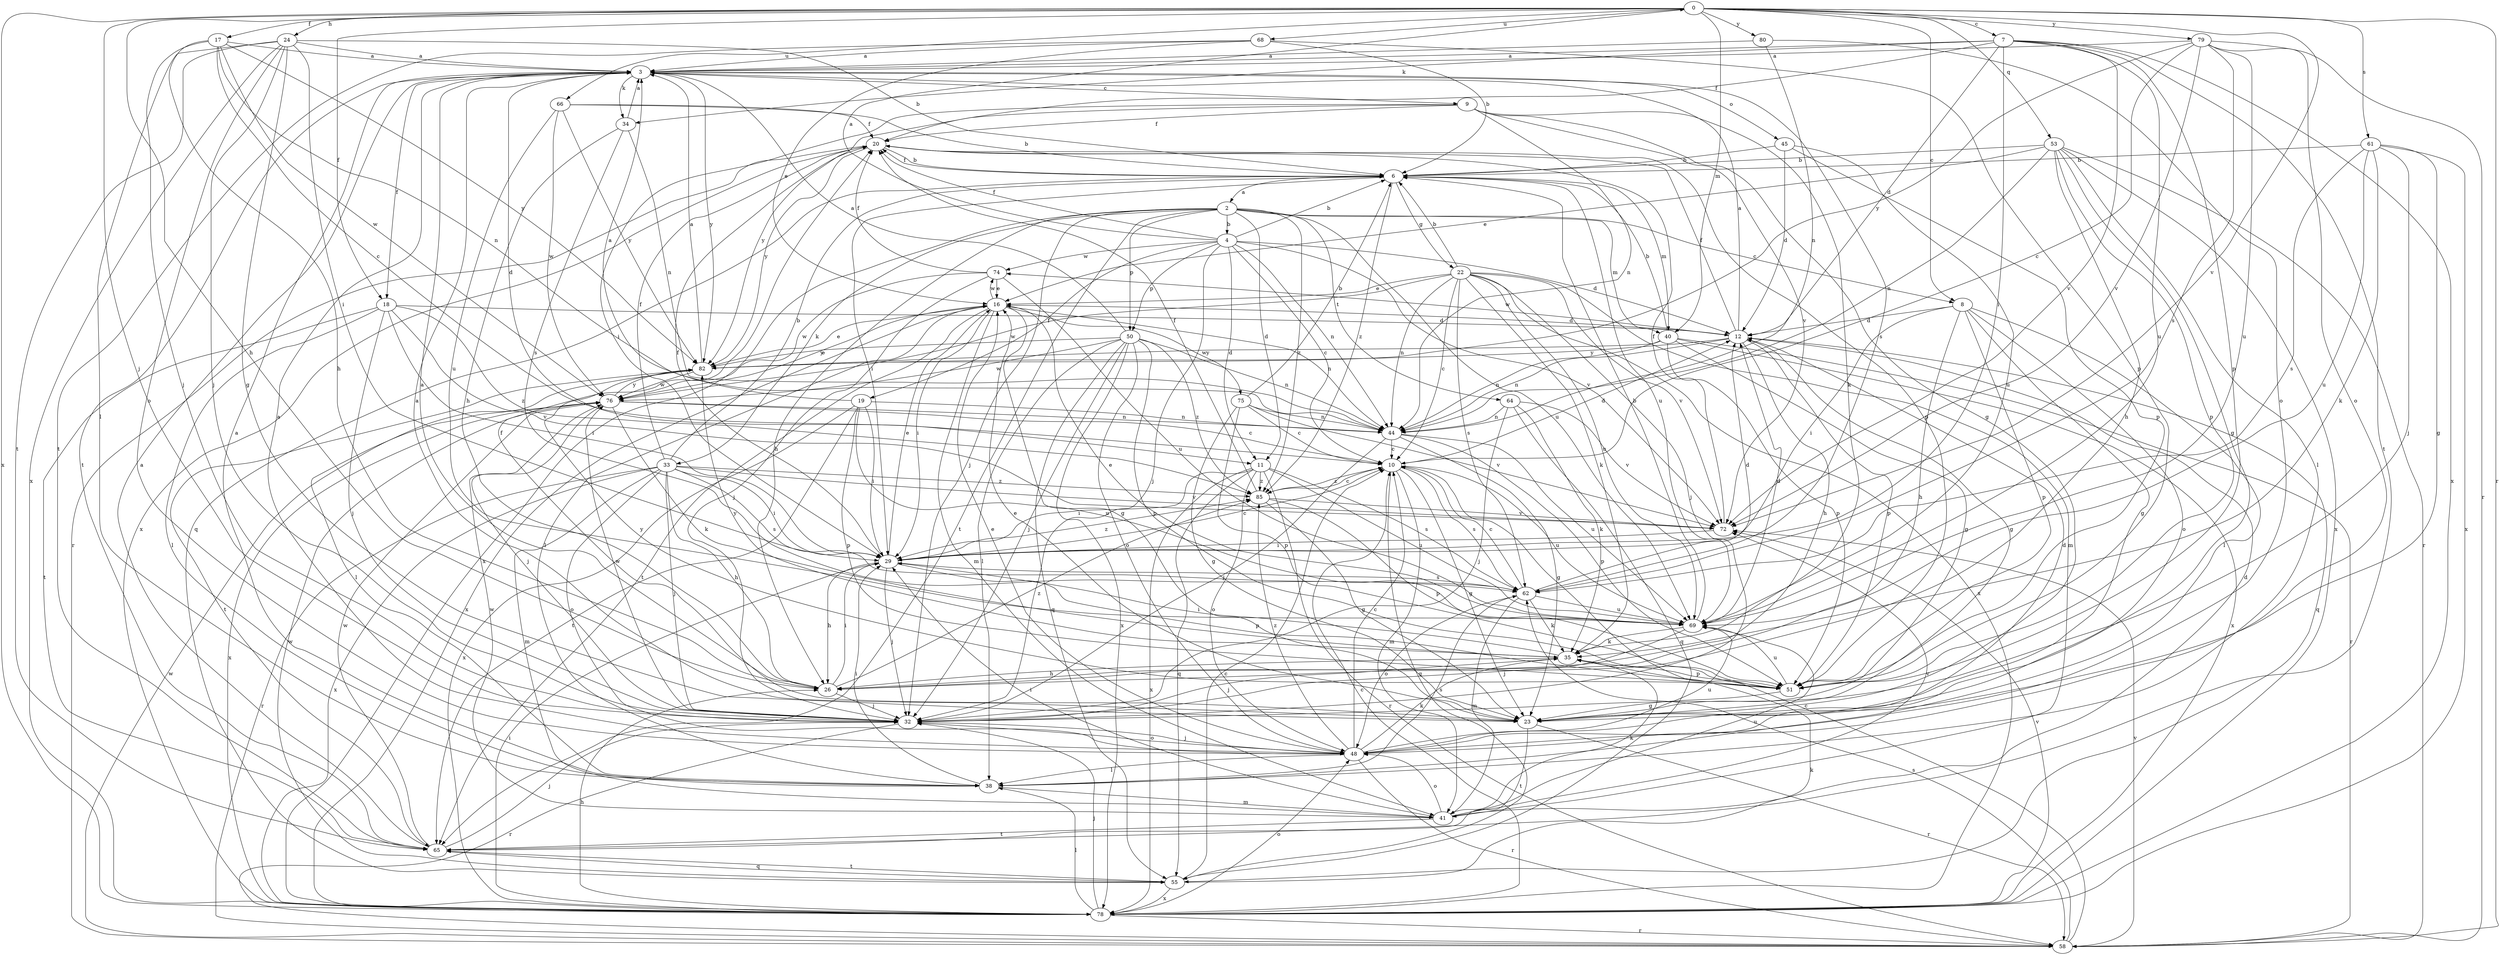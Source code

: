 strict digraph  {
0;
2;
3;
4;
6;
7;
8;
9;
10;
11;
12;
16;
17;
18;
19;
20;
22;
23;
24;
26;
29;
32;
33;
34;
35;
38;
40;
41;
44;
45;
48;
50;
51;
53;
55;
58;
61;
62;
64;
65;
66;
68;
69;
72;
74;
75;
76;
78;
79;
80;
82;
85;
0 -> 7  [label=c];
0 -> 8  [label=c];
0 -> 17  [label=f];
0 -> 18  [label=f];
0 -> 24  [label=h];
0 -> 26  [label=h];
0 -> 32  [label=j];
0 -> 40  [label=m];
0 -> 53  [label=q];
0 -> 58  [label=r];
0 -> 61  [label=s];
0 -> 66  [label=u];
0 -> 68  [label=u];
0 -> 72  [label=v];
0 -> 78  [label=x];
0 -> 79  [label=y];
0 -> 80  [label=y];
2 -> 4  [label=b];
2 -> 8  [label=c];
2 -> 11  [label=d];
2 -> 26  [label=h];
2 -> 32  [label=j];
2 -> 33  [label=k];
2 -> 40  [label=m];
2 -> 50  [label=p];
2 -> 64  [label=t];
2 -> 65  [label=t];
2 -> 69  [label=u];
2 -> 78  [label=x];
2 -> 85  [label=z];
3 -> 9  [label=c];
3 -> 11  [label=d];
3 -> 18  [label=f];
3 -> 34  [label=k];
3 -> 45  [label=o];
3 -> 62  [label=s];
3 -> 65  [label=t];
3 -> 82  [label=y];
4 -> 0  [label=a];
4 -> 6  [label=b];
4 -> 10  [label=c];
4 -> 11  [label=d];
4 -> 12  [label=d];
4 -> 19  [label=f];
4 -> 20  [label=f];
4 -> 32  [label=j];
4 -> 44  [label=n];
4 -> 50  [label=p];
4 -> 72  [label=v];
4 -> 74  [label=w];
6 -> 2  [label=a];
6 -> 20  [label=f];
6 -> 22  [label=g];
6 -> 29  [label=i];
6 -> 40  [label=m];
6 -> 55  [label=q];
6 -> 69  [label=u];
6 -> 85  [label=z];
7 -> 3  [label=a];
7 -> 12  [label=d];
7 -> 20  [label=f];
7 -> 29  [label=i];
7 -> 34  [label=k];
7 -> 51  [label=p];
7 -> 65  [label=t];
7 -> 69  [label=u];
7 -> 72  [label=v];
7 -> 78  [label=x];
8 -> 12  [label=d];
8 -> 23  [label=g];
8 -> 26  [label=h];
8 -> 29  [label=i];
8 -> 38  [label=l];
8 -> 48  [label=o];
8 -> 51  [label=p];
9 -> 20  [label=f];
9 -> 23  [label=g];
9 -> 29  [label=i];
9 -> 35  [label=k];
9 -> 44  [label=n];
9 -> 72  [label=v];
9 -> 82  [label=y];
10 -> 12  [label=d];
10 -> 23  [label=g];
10 -> 41  [label=m];
10 -> 55  [label=q];
10 -> 62  [label=s];
10 -> 69  [label=u];
10 -> 85  [label=z];
11 -> 29  [label=i];
11 -> 48  [label=o];
11 -> 55  [label=q];
11 -> 58  [label=r];
11 -> 62  [label=s];
11 -> 69  [label=u];
11 -> 78  [label=x];
11 -> 85  [label=z];
12 -> 3  [label=a];
12 -> 20  [label=f];
12 -> 23  [label=g];
12 -> 26  [label=h];
12 -> 44  [label=n];
12 -> 51  [label=p];
12 -> 55  [label=q];
12 -> 74  [label=w];
12 -> 82  [label=y];
16 -> 12  [label=d];
16 -> 23  [label=g];
16 -> 29  [label=i];
16 -> 38  [label=l];
16 -> 41  [label=m];
16 -> 44  [label=n];
16 -> 65  [label=t];
16 -> 74  [label=w];
16 -> 75  [label=w];
16 -> 78  [label=x];
17 -> 3  [label=a];
17 -> 10  [label=c];
17 -> 26  [label=h];
17 -> 32  [label=j];
17 -> 44  [label=n];
17 -> 76  [label=w];
17 -> 82  [label=y];
18 -> 12  [label=d];
18 -> 29  [label=i];
18 -> 32  [label=j];
18 -> 38  [label=l];
18 -> 65  [label=t];
18 -> 72  [label=v];
18 -> 85  [label=z];
19 -> 3  [label=a];
19 -> 29  [label=i];
19 -> 44  [label=n];
19 -> 51  [label=p];
19 -> 65  [label=t];
19 -> 69  [label=u];
19 -> 78  [label=x];
20 -> 6  [label=b];
20 -> 51  [label=p];
20 -> 58  [label=r];
20 -> 78  [label=x];
20 -> 82  [label=y];
22 -> 6  [label=b];
22 -> 10  [label=c];
22 -> 16  [label=e];
22 -> 32  [label=j];
22 -> 35  [label=k];
22 -> 41  [label=m];
22 -> 44  [label=n];
22 -> 62  [label=s];
22 -> 69  [label=u];
22 -> 72  [label=v];
22 -> 76  [label=w];
22 -> 78  [label=x];
23 -> 3  [label=a];
23 -> 16  [label=e];
23 -> 20  [label=f];
23 -> 58  [label=r];
23 -> 65  [label=t];
24 -> 3  [label=a];
24 -> 6  [label=b];
24 -> 23  [label=g];
24 -> 29  [label=i];
24 -> 32  [label=j];
24 -> 38  [label=l];
24 -> 48  [label=o];
24 -> 65  [label=t];
24 -> 78  [label=x];
26 -> 3  [label=a];
26 -> 29  [label=i];
26 -> 32  [label=j];
26 -> 85  [label=z];
29 -> 10  [label=c];
29 -> 16  [label=e];
29 -> 20  [label=f];
29 -> 26  [label=h];
29 -> 32  [label=j];
29 -> 51  [label=p];
29 -> 62  [label=s];
29 -> 85  [label=z];
32 -> 48  [label=o];
32 -> 58  [label=r];
32 -> 76  [label=w];
33 -> 6  [label=b];
33 -> 20  [label=f];
33 -> 26  [label=h];
33 -> 29  [label=i];
33 -> 32  [label=j];
33 -> 41  [label=m];
33 -> 48  [label=o];
33 -> 58  [label=r];
33 -> 62  [label=s];
33 -> 72  [label=v];
33 -> 78  [label=x];
33 -> 85  [label=z];
34 -> 3  [label=a];
34 -> 26  [label=h];
34 -> 44  [label=n];
34 -> 62  [label=s];
35 -> 26  [label=h];
35 -> 29  [label=i];
35 -> 32  [label=j];
35 -> 51  [label=p];
35 -> 82  [label=y];
38 -> 3  [label=a];
38 -> 29  [label=i];
38 -> 41  [label=m];
38 -> 62  [label=s];
40 -> 6  [label=b];
40 -> 23  [label=g];
40 -> 44  [label=n];
40 -> 51  [label=p];
40 -> 58  [label=r];
40 -> 78  [label=x];
40 -> 82  [label=y];
41 -> 12  [label=d];
41 -> 29  [label=i];
41 -> 35  [label=k];
41 -> 48  [label=o];
41 -> 65  [label=t];
41 -> 69  [label=u];
41 -> 72  [label=v];
41 -> 76  [label=w];
44 -> 10  [label=c];
44 -> 23  [label=g];
44 -> 32  [label=j];
44 -> 51  [label=p];
44 -> 69  [label=u];
45 -> 6  [label=b];
45 -> 12  [label=d];
45 -> 51  [label=p];
45 -> 69  [label=u];
48 -> 3  [label=a];
48 -> 10  [label=c];
48 -> 12  [label=d];
48 -> 16  [label=e];
48 -> 32  [label=j];
48 -> 35  [label=k];
48 -> 38  [label=l];
48 -> 58  [label=r];
48 -> 69  [label=u];
48 -> 85  [label=z];
50 -> 3  [label=a];
50 -> 32  [label=j];
50 -> 38  [label=l];
50 -> 44  [label=n];
50 -> 48  [label=o];
50 -> 51  [label=p];
50 -> 55  [label=q];
50 -> 76  [label=w];
50 -> 78  [label=x];
50 -> 82  [label=y];
50 -> 85  [label=z];
51 -> 23  [label=g];
51 -> 69  [label=u];
51 -> 82  [label=y];
53 -> 6  [label=b];
53 -> 16  [label=e];
53 -> 23  [label=g];
53 -> 26  [label=h];
53 -> 38  [label=l];
53 -> 44  [label=n];
53 -> 51  [label=p];
53 -> 58  [label=r];
53 -> 78  [label=x];
55 -> 10  [label=c];
55 -> 35  [label=k];
55 -> 65  [label=t];
55 -> 76  [label=w];
55 -> 78  [label=x];
58 -> 10  [label=c];
58 -> 62  [label=s];
58 -> 72  [label=v];
58 -> 76  [label=w];
61 -> 6  [label=b];
61 -> 23  [label=g];
61 -> 32  [label=j];
61 -> 35  [label=k];
61 -> 62  [label=s];
61 -> 69  [label=u];
61 -> 78  [label=x];
62 -> 10  [label=c];
62 -> 12  [label=d];
62 -> 35  [label=k];
62 -> 41  [label=m];
62 -> 48  [label=o];
62 -> 69  [label=u];
64 -> 32  [label=j];
64 -> 35  [label=k];
64 -> 44  [label=n];
64 -> 55  [label=q];
64 -> 72  [label=v];
65 -> 3  [label=a];
65 -> 32  [label=j];
65 -> 55  [label=q];
65 -> 76  [label=w];
66 -> 6  [label=b];
66 -> 20  [label=f];
66 -> 69  [label=u];
66 -> 76  [label=w];
66 -> 82  [label=y];
68 -> 3  [label=a];
68 -> 6  [label=b];
68 -> 16  [label=e];
68 -> 51  [label=p];
68 -> 65  [label=t];
69 -> 6  [label=b];
69 -> 12  [label=d];
69 -> 16  [label=e];
69 -> 32  [label=j];
69 -> 35  [label=k];
72 -> 20  [label=f];
72 -> 29  [label=i];
74 -> 16  [label=e];
74 -> 20  [label=f];
74 -> 32  [label=j];
74 -> 69  [label=u];
74 -> 76  [label=w];
75 -> 6  [label=b];
75 -> 10  [label=c];
75 -> 23  [label=g];
75 -> 44  [label=n];
75 -> 51  [label=p];
75 -> 72  [label=v];
76 -> 10  [label=c];
76 -> 16  [label=e];
76 -> 32  [label=j];
76 -> 35  [label=k];
76 -> 44  [label=n];
76 -> 78  [label=x];
76 -> 82  [label=y];
78 -> 10  [label=c];
78 -> 26  [label=h];
78 -> 29  [label=i];
78 -> 32  [label=j];
78 -> 38  [label=l];
78 -> 48  [label=o];
78 -> 58  [label=r];
78 -> 72  [label=v];
79 -> 3  [label=a];
79 -> 10  [label=c];
79 -> 48  [label=o];
79 -> 58  [label=r];
79 -> 62  [label=s];
79 -> 69  [label=u];
79 -> 72  [label=v];
79 -> 82  [label=y];
80 -> 3  [label=a];
80 -> 44  [label=n];
80 -> 48  [label=o];
82 -> 3  [label=a];
82 -> 16  [label=e];
82 -> 38  [label=l];
82 -> 65  [label=t];
82 -> 76  [label=w];
85 -> 10  [label=c];
85 -> 20  [label=f];
85 -> 23  [label=g];
85 -> 51  [label=p];
85 -> 72  [label=v];
}
